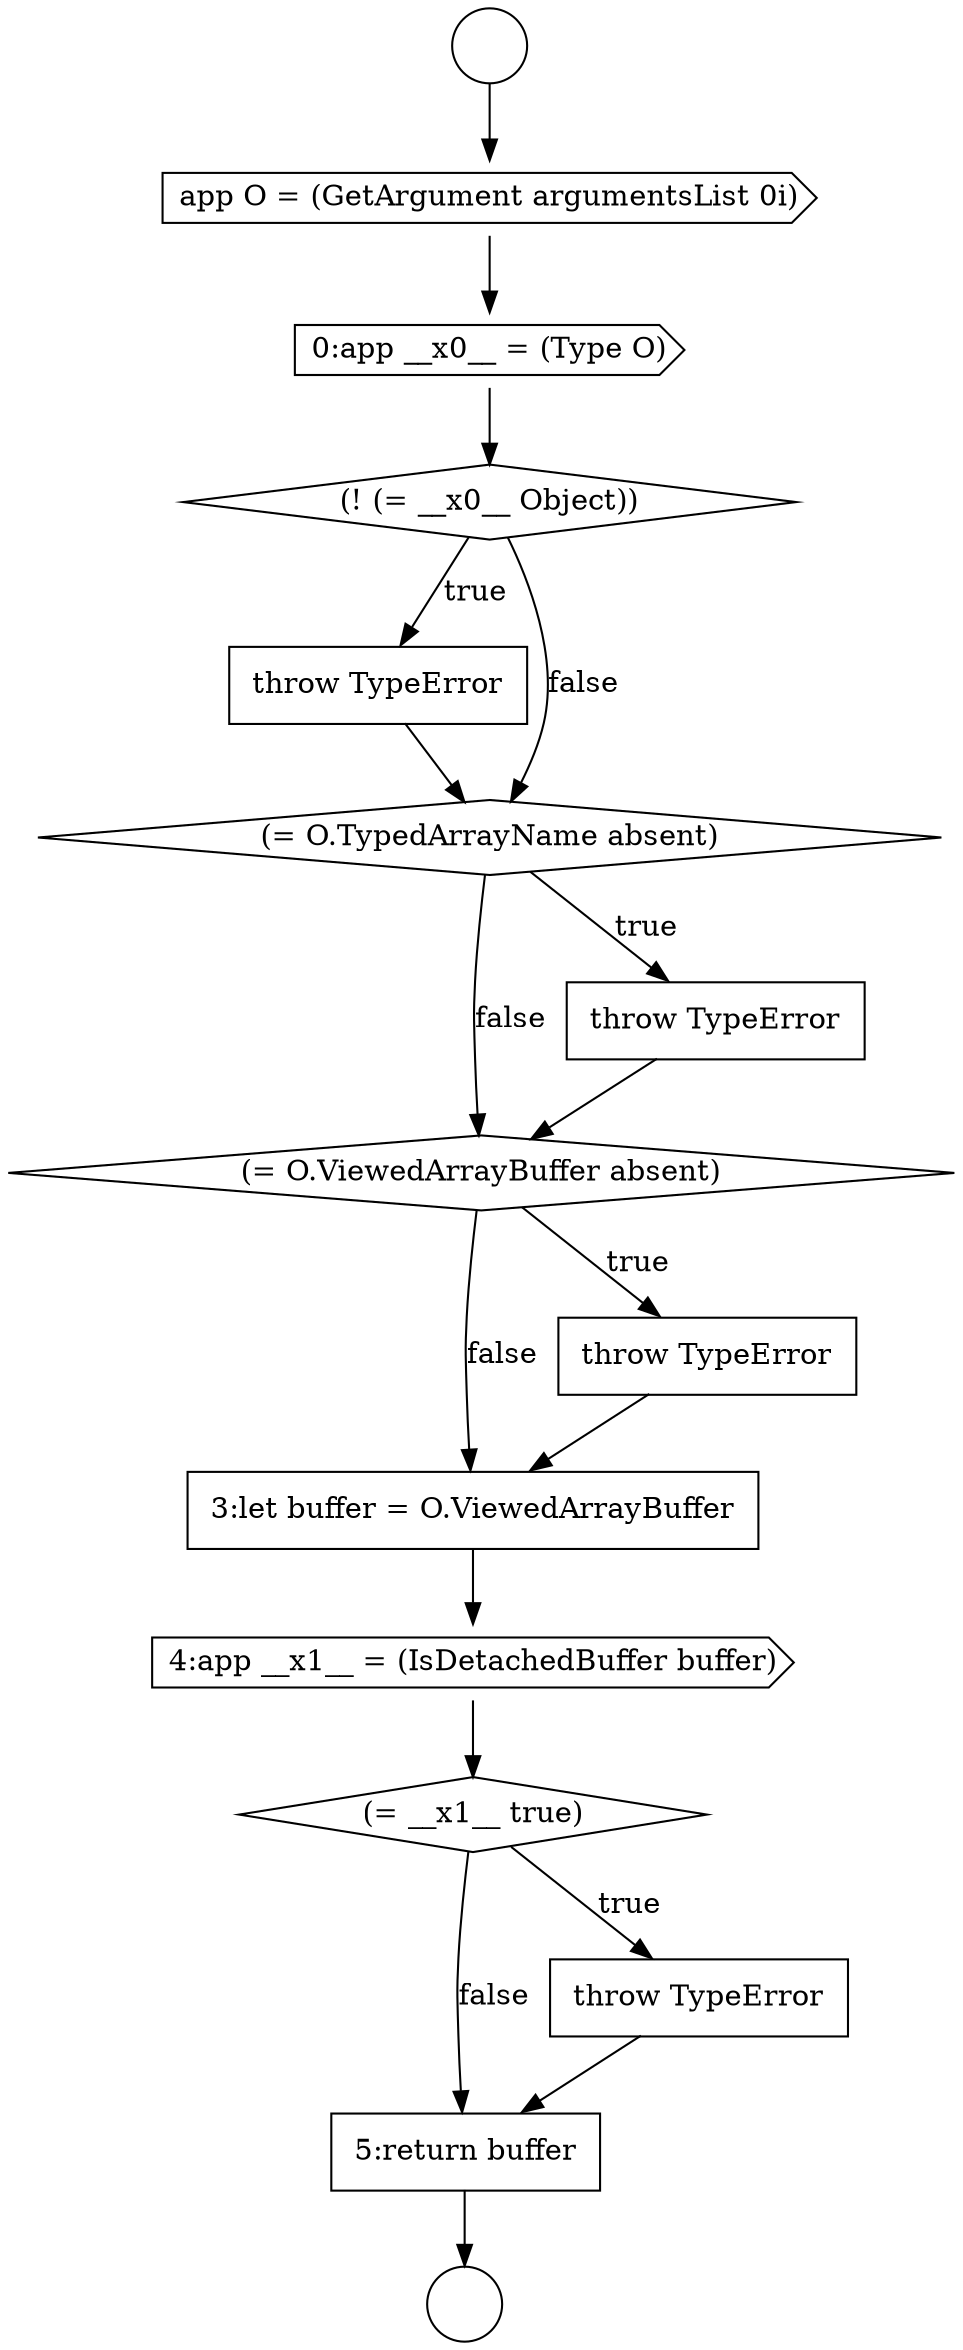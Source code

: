 digraph {
  node14264 [shape=none, margin=0, label=<<font color="black">
    <table border="0" cellborder="1" cellspacing="0" cellpadding="10">
      <tr><td align="left">5:return buffer</td></tr>
    </table>
  </font>> color="black" fillcolor="white" style=filled]
  node14260 [shape=none, margin=0, label=<<font color="black">
    <table border="0" cellborder="1" cellspacing="0" cellpadding="10">
      <tr><td align="left">3:let buffer = O.ViewedArrayBuffer</td></tr>
    </table>
  </font>> color="black" fillcolor="white" style=filled]
  node14253 [shape=cds, label=<<font color="black">0:app __x0__ = (Type O)</font>> color="black" fillcolor="white" style=filled]
  node14263 [shape=none, margin=0, label=<<font color="black">
    <table border="0" cellborder="1" cellspacing="0" cellpadding="10">
      <tr><td align="left">throw TypeError</td></tr>
    </table>
  </font>> color="black" fillcolor="white" style=filled]
  node14259 [shape=none, margin=0, label=<<font color="black">
    <table border="0" cellborder="1" cellspacing="0" cellpadding="10">
      <tr><td align="left">throw TypeError</td></tr>
    </table>
  </font>> color="black" fillcolor="white" style=filled]
  node14254 [shape=diamond, label=<<font color="black">(! (= __x0__ Object))</font>> color="black" fillcolor="white" style=filled]
  node14258 [shape=diamond, label=<<font color="black">(= O.ViewedArrayBuffer absent)</font>> color="black" fillcolor="white" style=filled]
  node14262 [shape=diamond, label=<<font color="black">(= __x1__ true)</font>> color="black" fillcolor="white" style=filled]
  node14255 [shape=none, margin=0, label=<<font color="black">
    <table border="0" cellborder="1" cellspacing="0" cellpadding="10">
      <tr><td align="left">throw TypeError</td></tr>
    </table>
  </font>> color="black" fillcolor="white" style=filled]
  node14250 [shape=circle label=" " color="black" fillcolor="white" style=filled]
  node14252 [shape=cds, label=<<font color="black">app O = (GetArgument argumentsList 0i)</font>> color="black" fillcolor="white" style=filled]
  node14257 [shape=none, margin=0, label=<<font color="black">
    <table border="0" cellborder="1" cellspacing="0" cellpadding="10">
      <tr><td align="left">throw TypeError</td></tr>
    </table>
  </font>> color="black" fillcolor="white" style=filled]
  node14261 [shape=cds, label=<<font color="black">4:app __x1__ = (IsDetachedBuffer buffer)</font>> color="black" fillcolor="white" style=filled]
  node14256 [shape=diamond, label=<<font color="black">(= O.TypedArrayName absent)</font>> color="black" fillcolor="white" style=filled]
  node14251 [shape=circle label=" " color="black" fillcolor="white" style=filled]
  node14250 -> node14252 [ color="black"]
  node14255 -> node14256 [ color="black"]
  node14264 -> node14251 [ color="black"]
  node14262 -> node14263 [label=<<font color="black">true</font>> color="black"]
  node14262 -> node14264 [label=<<font color="black">false</font>> color="black"]
  node14258 -> node14259 [label=<<font color="black">true</font>> color="black"]
  node14258 -> node14260 [label=<<font color="black">false</font>> color="black"]
  node14257 -> node14258 [ color="black"]
  node14261 -> node14262 [ color="black"]
  node14263 -> node14264 [ color="black"]
  node14253 -> node14254 [ color="black"]
  node14252 -> node14253 [ color="black"]
  node14256 -> node14257 [label=<<font color="black">true</font>> color="black"]
  node14256 -> node14258 [label=<<font color="black">false</font>> color="black"]
  node14254 -> node14255 [label=<<font color="black">true</font>> color="black"]
  node14254 -> node14256 [label=<<font color="black">false</font>> color="black"]
  node14260 -> node14261 [ color="black"]
  node14259 -> node14260 [ color="black"]
}
